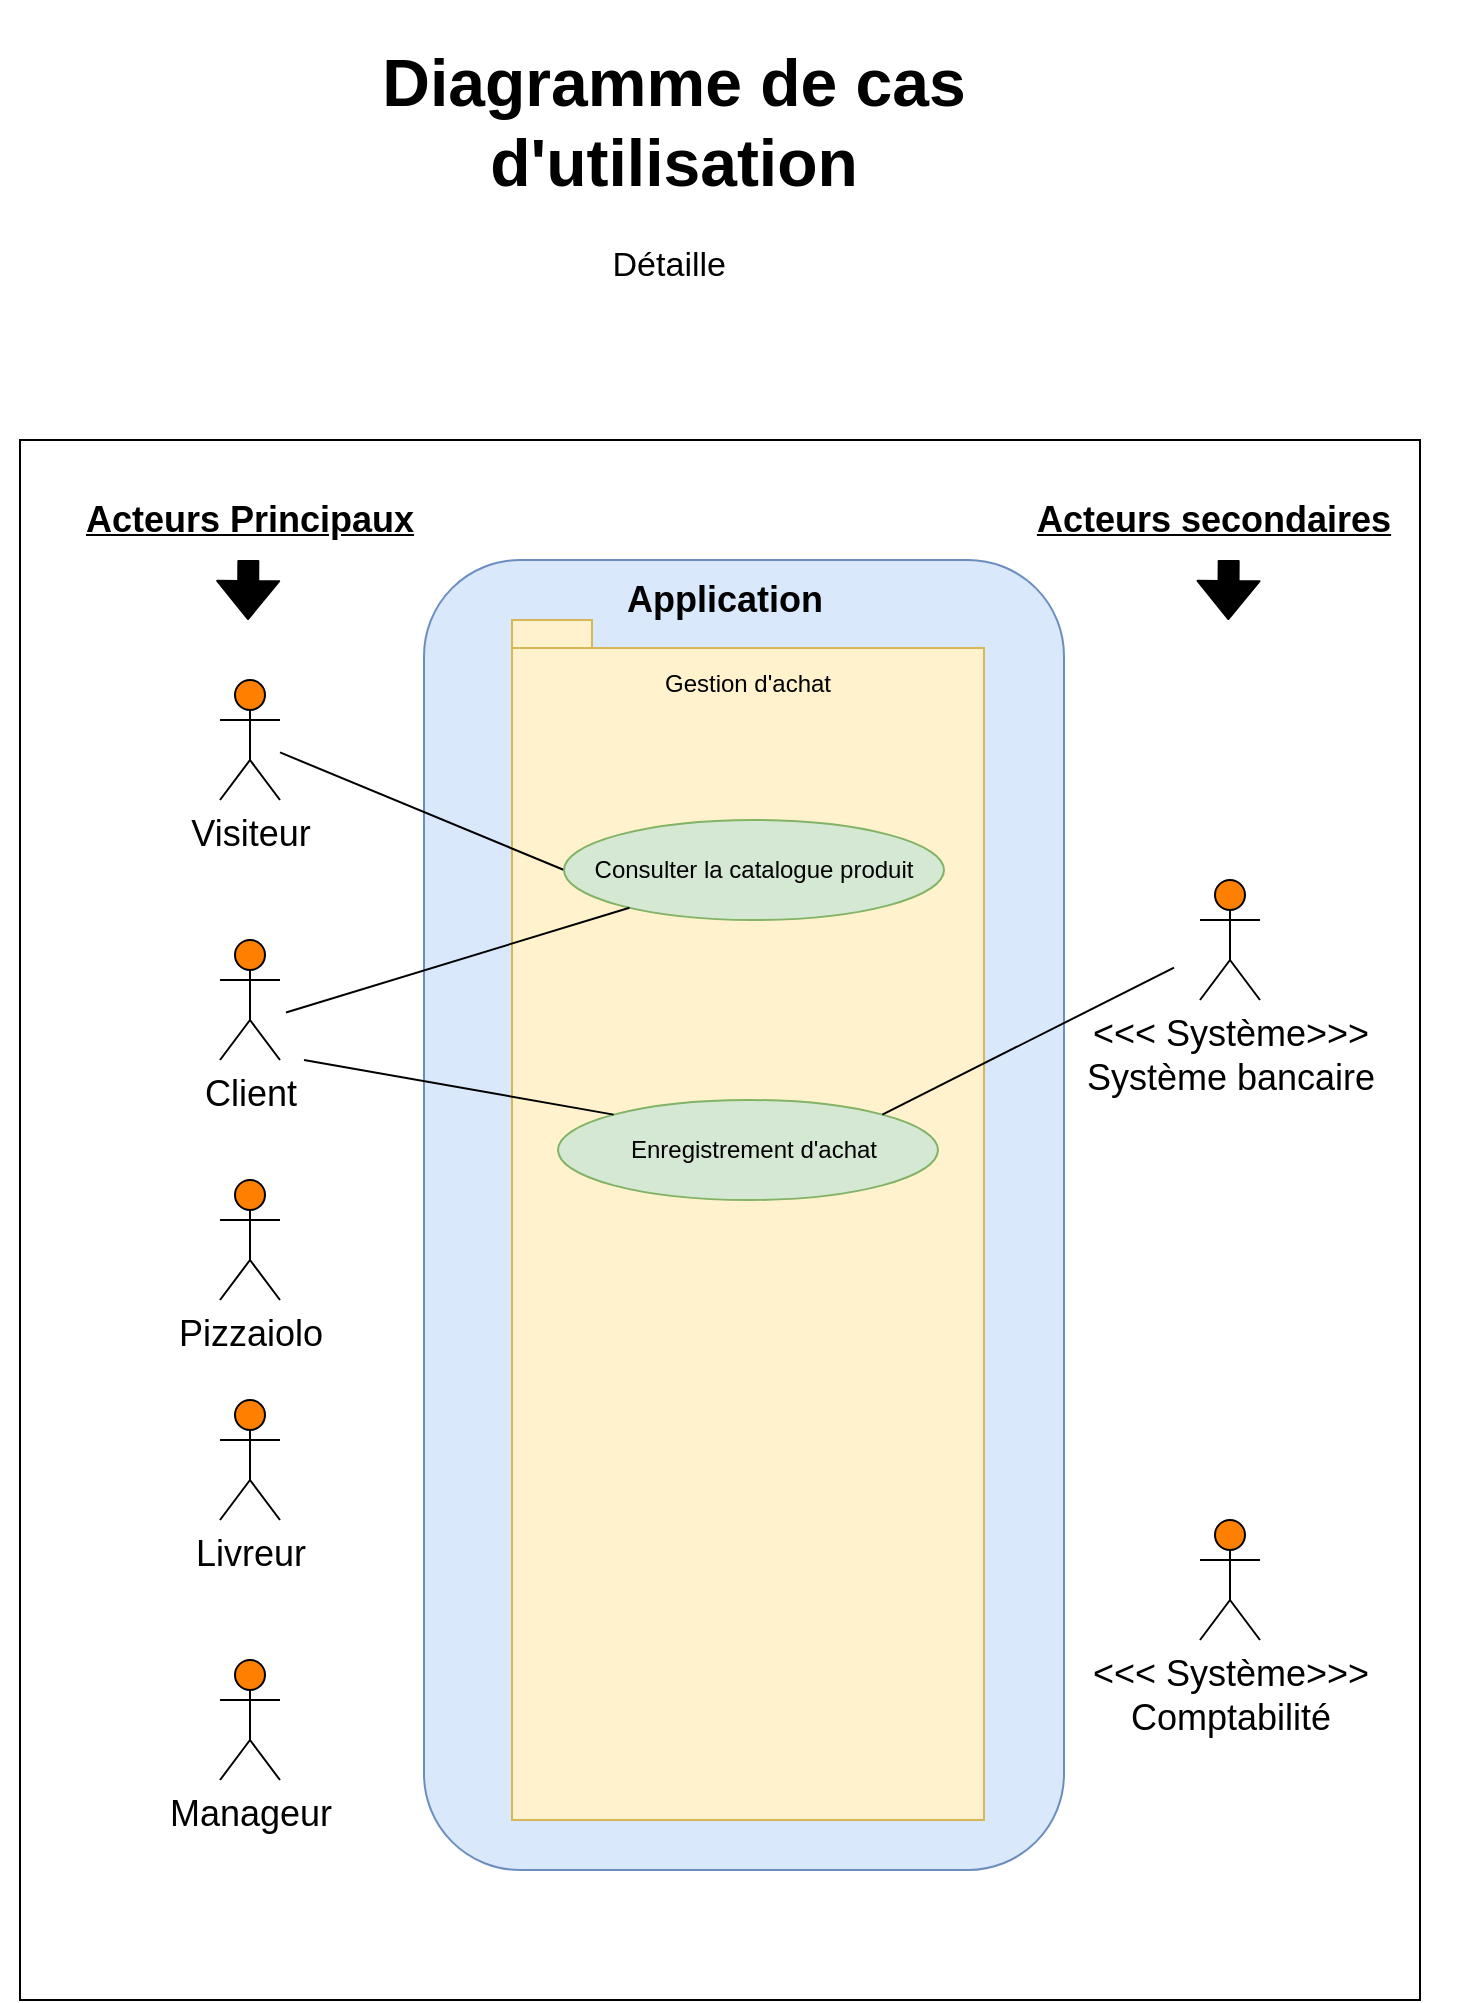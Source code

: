 <mxfile version="12.6.6" type="github" pages="2">
  <diagram id="Q4VnvSh6ajyP1y70Wybg" name="Page-1">
    <mxGraphModel dx="786" dy="513" grid="1" gridSize="10" guides="1" tooltips="1" connect="1" arrows="1" fold="1" page="1" pageScale="1" pageWidth="827" pageHeight="1169" math="0" shadow="0">
      <root>
        <mxCell id="0"/>
        <mxCell id="1" parent="0"/>
        <mxCell id="QWDj1nxfprRpqqSH3ZDR-1" value="" style="whiteSpace=wrap;html=1;" parent="1" vertex="1">
          <mxGeometry x="68" y="250" width="700" height="780" as="geometry"/>
        </mxCell>
        <mxCell id="QWDj1nxfprRpqqSH3ZDR-2" value="&lt;h1 style=&quot;font-size: 33px&quot;&gt;Diagramme de cas d&#39;utilisation&lt;/h1&gt;&lt;p style=&quot;font-size: 17px&quot;&gt;Détaille&amp;nbsp;&lt;/p&gt;" style="text;html=1;strokeColor=none;fillColor=none;spacing=5;spacingTop=-20;whiteSpace=wrap;overflow=hidden;rounded=0;align=center;" parent="1" vertex="1">
          <mxGeometry x="190" y="40" width="410" height="150" as="geometry"/>
        </mxCell>
        <mxCell id="QWDj1nxfprRpqqSH3ZDR-3" value="" style="rounded=1;whiteSpace=wrap;html=1;fillColor=#dae8fc;strokeColor=#6c8ebf;" parent="1" vertex="1">
          <mxGeometry x="270" y="310" width="320" height="655" as="geometry"/>
        </mxCell>
        <mxCell id="QWDj1nxfprRpqqSH3ZDR-4" value="Application&amp;nbsp;" style="text;html=1;strokeColor=none;fillColor=none;align=center;verticalAlign=middle;whiteSpace=wrap;rounded=0;fontSize=18;fontStyle=1;glass=0;gradientColor=none;" parent="1" vertex="1">
          <mxGeometry x="343" y="300" width="160" height="60" as="geometry"/>
        </mxCell>
        <mxCell id="QWDj1nxfprRpqqSH3ZDR-5" value="Visiteur" style="shape=umlActor;verticalLabelPosition=bottom;labelBackgroundColor=#ffffff;verticalAlign=top;html=1;outlineConnect=0;fontSize=18;fillColor=#FF8000;" parent="1" vertex="1">
          <mxGeometry x="168" y="370" width="30" height="60" as="geometry"/>
        </mxCell>
        <mxCell id="QWDj1nxfprRpqqSH3ZDR-6" value="Client" style="shape=umlActor;verticalLabelPosition=bottom;labelBackgroundColor=#ffffff;verticalAlign=top;html=1;outlineConnect=0;fontSize=18;fillColor=#FF8000;" parent="1" vertex="1">
          <mxGeometry x="168" y="500" width="30" height="60" as="geometry"/>
        </mxCell>
        <mxCell id="QWDj1nxfprRpqqSH3ZDR-7" value="Pizzaiolo" style="shape=umlActor;verticalLabelPosition=bottom;labelBackgroundColor=#ffffff;verticalAlign=top;html=1;outlineConnect=0;fontSize=18;fillColor=#FF8000;" parent="1" vertex="1">
          <mxGeometry x="168" y="620" width="30" height="60" as="geometry"/>
        </mxCell>
        <mxCell id="QWDj1nxfprRpqqSH3ZDR-8" value="Livreur" style="shape=umlActor;verticalLabelPosition=bottom;labelBackgroundColor=#ffffff;verticalAlign=top;html=1;outlineConnect=0;fontSize=18;fillColor=#FF8000;" parent="1" vertex="1">
          <mxGeometry x="168" y="730" width="30" height="60" as="geometry"/>
        </mxCell>
        <mxCell id="QWDj1nxfprRpqqSH3ZDR-9" value="Manageur" style="shape=umlActor;verticalLabelPosition=bottom;labelBackgroundColor=#ffffff;verticalAlign=top;html=1;outlineConnect=0;fontSize=18;fillColor=#FF8000;" parent="1" vertex="1">
          <mxGeometry x="168" y="860" width="30" height="60" as="geometry"/>
        </mxCell>
        <mxCell id="QWDj1nxfprRpqqSH3ZDR-30" value="&amp;lt;&amp;lt;&amp;lt; Système&amp;gt;&amp;gt;&amp;gt;&lt;br&gt;Système bancaire" style="shape=umlActor;verticalLabelPosition=bottom;labelBackgroundColor=#ffffff;verticalAlign=top;html=1;outlineConnect=0;fontSize=18;gradientColor=none;gradientDirection=north;fillColor=#FF8000;" parent="1" vertex="1">
          <mxGeometry x="658" y="470" width="30" height="60" as="geometry"/>
        </mxCell>
        <mxCell id="QWDj1nxfprRpqqSH3ZDR-31" value="&amp;lt;&amp;lt;&amp;lt; Système&amp;gt;&amp;gt;&amp;gt;&lt;br&gt;Comptabilité" style="shape=umlActor;verticalLabelPosition=bottom;labelBackgroundColor=#ffffff;verticalAlign=top;html=1;outlineConnect=0;fontSize=18;gradientColor=none;gradientDirection=north;fillColor=#FF8000;" parent="1" vertex="1">
          <mxGeometry x="658" y="790" width="30" height="60" as="geometry"/>
        </mxCell>
        <mxCell id="QWDj1nxfprRpqqSH3ZDR-36" value="Acteurs Principaux" style="text;html=1;strokeColor=none;fillColor=none;align=center;verticalAlign=middle;whiteSpace=wrap;rounded=0;glass=0;fontSize=18;fontStyle=5" parent="1" vertex="1">
          <mxGeometry x="58" y="280" width="250" height="20" as="geometry"/>
        </mxCell>
        <mxCell id="QWDj1nxfprRpqqSH3ZDR-37" value="Acteurs secondaires" style="text;html=1;strokeColor=none;fillColor=none;align=center;verticalAlign=middle;whiteSpace=wrap;rounded=0;glass=0;fontSize=18;fontStyle=5" parent="1" vertex="1">
          <mxGeometry x="540" y="280" width="250" height="20" as="geometry"/>
        </mxCell>
        <mxCell id="QWDj1nxfprRpqqSH3ZDR-38" value="" style="shape=flexArrow;endArrow=classic;html=1;strokeColor=#000000;fontSize=18;fillColor=#000000;" parent="1" edge="1">
          <mxGeometry width="50" height="50" relative="1" as="geometry">
            <mxPoint x="182.17" y="310" as="sourcePoint"/>
            <mxPoint x="182" y="340" as="targetPoint"/>
          </mxGeometry>
        </mxCell>
        <mxCell id="QWDj1nxfprRpqqSH3ZDR-40" value="" style="shape=flexArrow;endArrow=classic;html=1;strokeColor=#000000;fontSize=18;fillColor=#000000;" parent="1" edge="1">
          <mxGeometry width="50" height="50" relative="1" as="geometry">
            <mxPoint x="672.34" y="310" as="sourcePoint"/>
            <mxPoint x="672.17" y="340" as="targetPoint"/>
          </mxGeometry>
        </mxCell>
        <mxCell id="bGvTpOcmgWzEgEp-N8Zq-1" value="" style="shape=folder;fontStyle=1;spacingTop=10;tabWidth=40;tabHeight=14;tabPosition=left;html=1;fillColor=#fff2cc;strokeColor=#d6b656;" parent="1" vertex="1">
          <mxGeometry x="314" y="340" width="236" height="600" as="geometry"/>
        </mxCell>
        <mxCell id="gy7lW3POpjNdomU-dFTI-1" value="" style="endArrow=none;html=1;entryX=0;entryY=0.5;entryDx=0;entryDy=0;" parent="1" source="QWDj1nxfprRpqqSH3ZDR-5" target="vUm-j6URE58z15l5uwDP-5" edge="1">
          <mxGeometry width="50" height="50" relative="1" as="geometry">
            <mxPoint x="208" y="430" as="sourcePoint"/>
            <mxPoint x="108" y="1050" as="targetPoint"/>
          </mxGeometry>
        </mxCell>
        <mxCell id="vUm-j6URE58z15l5uwDP-2" value="Gestion d&#39;achat" style="text;html=1;strokeColor=none;fillColor=none;align=center;verticalAlign=middle;whiteSpace=wrap;rounded=0;" parent="1" vertex="1">
          <mxGeometry x="382" y="362" width="100" height="20" as="geometry"/>
        </mxCell>
        <mxCell id="vUm-j6URE58z15l5uwDP-5" value="" style="ellipse;whiteSpace=wrap;html=1;fillColor=#d5e8d4;strokeColor=#82b366;" parent="1" vertex="1">
          <mxGeometry x="340" y="440" width="190" height="50" as="geometry"/>
        </mxCell>
        <mxCell id="vUm-j6URE58z15l5uwDP-6" value="Consulter la catalogue produit" style="text;html=1;strokeColor=none;fillColor=none;align=center;verticalAlign=middle;whiteSpace=wrap;rounded=0;" parent="1" vertex="1">
          <mxGeometry x="330" y="455" width="210" height="20" as="geometry"/>
        </mxCell>
        <mxCell id="I_hh46oAvjUN_I0hhad0-1" value="" style="ellipse;whiteSpace=wrap;html=1;fillColor=#d5e8d4;strokeColor=#82b366;" vertex="1" parent="1">
          <mxGeometry x="337" y="580" width="190" height="50" as="geometry"/>
        </mxCell>
        <mxCell id="I_hh46oAvjUN_I0hhad0-2" value="Enregistrement d&#39;achat" style="text;html=1;strokeColor=none;fillColor=none;align=center;verticalAlign=middle;whiteSpace=wrap;rounded=0;" vertex="1" parent="1">
          <mxGeometry x="330" y="595" width="210" height="20" as="geometry"/>
        </mxCell>
        <mxCell id="I_hh46oAvjUN_I0hhad0-3" value="" style="endArrow=none;html=1;" edge="1" parent="1" target="vUm-j6URE58z15l5uwDP-5">
          <mxGeometry width="50" height="50" relative="1" as="geometry">
            <mxPoint x="201" y="536.21" as="sourcePoint"/>
            <mxPoint x="343" y="595" as="targetPoint"/>
          </mxGeometry>
        </mxCell>
        <mxCell id="I_hh46oAvjUN_I0hhad0-4" value="" style="endArrow=none;html=1;entryX=0;entryY=0.5;entryDx=0;entryDy=0;exitX=1;exitY=0;exitDx=0;exitDy=0;" edge="1" parent="1" source="I_hh46oAvjUN_I0hhad0-1">
          <mxGeometry width="50" height="50" relative="1" as="geometry">
            <mxPoint x="503" y="455.0" as="sourcePoint"/>
            <mxPoint x="645" y="513.79" as="targetPoint"/>
          </mxGeometry>
        </mxCell>
        <mxCell id="I_hh46oAvjUN_I0hhad0-5" value="" style="endArrow=none;html=1;entryX=0;entryY=0;entryDx=0;entryDy=0;" edge="1" parent="1" target="I_hh46oAvjUN_I0hhad0-1">
          <mxGeometry width="50" height="50" relative="1" as="geometry">
            <mxPoint x="210" y="560" as="sourcePoint"/>
            <mxPoint x="382.755" y="493.886" as="targetPoint"/>
          </mxGeometry>
        </mxCell>
      </root>
    </mxGraphModel>
  </diagram>
  <diagram name="Copy of Page-1" id="2xjQvNwTvrhr-YecKvF7">
    <mxGraphModel dx="786" dy="513" grid="1" gridSize="10" guides="1" tooltips="1" connect="1" arrows="1" fold="1" page="1" pageScale="1" pageWidth="827" pageHeight="1169" math="0" shadow="0">
      <root>
        <mxCell id="-Z5jI8GCRbAPNZXGYlXl-0"/>
        <mxCell id="-Z5jI8GCRbAPNZXGYlXl-1" parent="-Z5jI8GCRbAPNZXGYlXl-0"/>
        <mxCell id="-Z5jI8GCRbAPNZXGYlXl-2" value="" style="whiteSpace=wrap;html=1;" parent="-Z5jI8GCRbAPNZXGYlXl-1" vertex="1">
          <mxGeometry x="68" y="250" width="700" height="780" as="geometry"/>
        </mxCell>
        <mxCell id="-Z5jI8GCRbAPNZXGYlXl-3" value="&lt;h1 style=&quot;font-size: 33px&quot;&gt;Diagramme de cas d&#39;utilisation&lt;/h1&gt;&lt;p style=&quot;font-size: 17px&quot;&gt;Détaille&amp;nbsp;&lt;/p&gt;" style="text;html=1;strokeColor=none;fillColor=none;spacing=5;spacingTop=-20;whiteSpace=wrap;overflow=hidden;rounded=0;align=center;" parent="-Z5jI8GCRbAPNZXGYlXl-1" vertex="1">
          <mxGeometry x="190" y="40" width="410" height="150" as="geometry"/>
        </mxCell>
        <mxCell id="-Z5jI8GCRbAPNZXGYlXl-4" value="" style="rounded=1;whiteSpace=wrap;html=1;fillColor=#dae8fc;strokeColor=#6c8ebf;" parent="-Z5jI8GCRbAPNZXGYlXl-1" vertex="1">
          <mxGeometry x="270" y="310" width="320" height="655" as="geometry"/>
        </mxCell>
        <mxCell id="-Z5jI8GCRbAPNZXGYlXl-5" value="Application&amp;nbsp;" style="text;html=1;strokeColor=none;fillColor=none;align=center;verticalAlign=middle;whiteSpace=wrap;rounded=0;fontSize=18;fontStyle=1;glass=0;gradientColor=none;" parent="-Z5jI8GCRbAPNZXGYlXl-1" vertex="1">
          <mxGeometry x="343" y="300" width="160" height="60" as="geometry"/>
        </mxCell>
        <mxCell id="-Z5jI8GCRbAPNZXGYlXl-6" value="Visiteur" style="shape=umlActor;verticalLabelPosition=bottom;labelBackgroundColor=#ffffff;verticalAlign=top;html=1;outlineConnect=0;fontSize=18;fillColor=#FF8000;" parent="-Z5jI8GCRbAPNZXGYlXl-1" vertex="1">
          <mxGeometry x="168" y="370" width="30" height="60" as="geometry"/>
        </mxCell>
        <mxCell id="-Z5jI8GCRbAPNZXGYlXl-7" value="Client" style="shape=umlActor;verticalLabelPosition=bottom;labelBackgroundColor=#ffffff;verticalAlign=top;html=1;outlineConnect=0;fontSize=18;fillColor=#FF8000;" parent="-Z5jI8GCRbAPNZXGYlXl-1" vertex="1">
          <mxGeometry x="168" y="500" width="30" height="60" as="geometry"/>
        </mxCell>
        <mxCell id="-Z5jI8GCRbAPNZXGYlXl-8" value="Pizzaiolo" style="shape=umlActor;verticalLabelPosition=bottom;labelBackgroundColor=#ffffff;verticalAlign=top;html=1;outlineConnect=0;fontSize=18;fillColor=#FF8000;" parent="-Z5jI8GCRbAPNZXGYlXl-1" vertex="1">
          <mxGeometry x="168" y="620" width="30" height="60" as="geometry"/>
        </mxCell>
        <mxCell id="-Z5jI8GCRbAPNZXGYlXl-9" value="Livreur" style="shape=umlActor;verticalLabelPosition=bottom;labelBackgroundColor=#ffffff;verticalAlign=top;html=1;outlineConnect=0;fontSize=18;fillColor=#FF8000;" parent="-Z5jI8GCRbAPNZXGYlXl-1" vertex="1">
          <mxGeometry x="168" y="730" width="30" height="60" as="geometry"/>
        </mxCell>
        <mxCell id="-Z5jI8GCRbAPNZXGYlXl-10" value="Manageur" style="shape=umlActor;verticalLabelPosition=bottom;labelBackgroundColor=#ffffff;verticalAlign=top;html=1;outlineConnect=0;fontSize=18;fillColor=#FF8000;" parent="-Z5jI8GCRbAPNZXGYlXl-1" vertex="1">
          <mxGeometry x="168" y="860" width="30" height="60" as="geometry"/>
        </mxCell>
        <mxCell id="-Z5jI8GCRbAPNZXGYlXl-11" value="&amp;lt;&amp;lt;&amp;lt; Système&amp;gt;&amp;gt;&amp;gt;&lt;br&gt;Système bancaire" style="shape=umlActor;verticalLabelPosition=bottom;labelBackgroundColor=#ffffff;verticalAlign=top;html=1;outlineConnect=0;fontSize=18;gradientColor=none;gradientDirection=north;fillColor=#FF8000;" parent="-Z5jI8GCRbAPNZXGYlXl-1" vertex="1">
          <mxGeometry x="658" y="470" width="30" height="60" as="geometry"/>
        </mxCell>
        <mxCell id="-Z5jI8GCRbAPNZXGYlXl-12" value="&amp;lt;&amp;lt;&amp;lt; Système&amp;gt;&amp;gt;&amp;gt;&lt;br&gt;Comptabilité" style="shape=umlActor;verticalLabelPosition=bottom;labelBackgroundColor=#ffffff;verticalAlign=top;html=1;outlineConnect=0;fontSize=18;gradientColor=none;gradientDirection=north;fillColor=#FF8000;" parent="-Z5jI8GCRbAPNZXGYlXl-1" vertex="1">
          <mxGeometry x="658" y="790" width="30" height="60" as="geometry"/>
        </mxCell>
        <mxCell id="-Z5jI8GCRbAPNZXGYlXl-13" value="Acteurs Principaux" style="text;html=1;strokeColor=none;fillColor=none;align=center;verticalAlign=middle;whiteSpace=wrap;rounded=0;glass=0;fontSize=18;fontStyle=5" parent="-Z5jI8GCRbAPNZXGYlXl-1" vertex="1">
          <mxGeometry x="58" y="280" width="250" height="20" as="geometry"/>
        </mxCell>
        <mxCell id="-Z5jI8GCRbAPNZXGYlXl-14" value="Acteurs secondaires" style="text;html=1;strokeColor=none;fillColor=none;align=center;verticalAlign=middle;whiteSpace=wrap;rounded=0;glass=0;fontSize=18;fontStyle=5" parent="-Z5jI8GCRbAPNZXGYlXl-1" vertex="1">
          <mxGeometry x="540" y="280" width="250" height="20" as="geometry"/>
        </mxCell>
        <mxCell id="-Z5jI8GCRbAPNZXGYlXl-15" value="" style="shape=flexArrow;endArrow=classic;html=1;strokeColor=#000000;fontSize=18;fillColor=#000000;" parent="-Z5jI8GCRbAPNZXGYlXl-1" edge="1">
          <mxGeometry width="50" height="50" relative="1" as="geometry">
            <mxPoint x="182.17" y="310" as="sourcePoint"/>
            <mxPoint x="182" y="340" as="targetPoint"/>
          </mxGeometry>
        </mxCell>
        <mxCell id="-Z5jI8GCRbAPNZXGYlXl-16" value="" style="shape=flexArrow;endArrow=classic;html=1;strokeColor=#000000;fontSize=18;fillColor=#000000;" parent="-Z5jI8GCRbAPNZXGYlXl-1" edge="1">
          <mxGeometry width="50" height="50" relative="1" as="geometry">
            <mxPoint x="672.34" y="310" as="sourcePoint"/>
            <mxPoint x="672.17" y="340" as="targetPoint"/>
          </mxGeometry>
        </mxCell>
        <mxCell id="-Z5jI8GCRbAPNZXGYlXl-17" value="Gestion d&#39;achat" style="shape=folder;fontStyle=1;spacingTop=10;tabWidth=40;tabHeight=14;tabPosition=left;html=1;fillColor=#fff2cc;strokeColor=#d6b656;" parent="-Z5jI8GCRbAPNZXGYlXl-1" vertex="1">
          <mxGeometry x="342.16" y="380" width="150" height="80" as="geometry"/>
        </mxCell>
        <mxCell id="-Z5jI8GCRbAPNZXGYlXl-18" value="Gestion du production" style="shape=folder;fontStyle=1;spacingTop=10;tabWidth=40;tabHeight=14;tabPosition=left;html=1;fillColor=#fff2cc;strokeColor=#d6b656;" parent="-Z5jI8GCRbAPNZXGYlXl-1" vertex="1">
          <mxGeometry x="345" y="500" width="150" height="80" as="geometry"/>
        </mxCell>
        <mxCell id="-Z5jI8GCRbAPNZXGYlXl-19" value="Gestion de la livraison" style="shape=folder;fontStyle=1;spacingTop=10;tabWidth=40;tabHeight=14;tabPosition=left;html=1;fillColor=#fff2cc;strokeColor=#d6b656;" parent="-Z5jI8GCRbAPNZXGYlXl-1" vertex="1">
          <mxGeometry x="345.35" y="620" width="150" height="80" as="geometry"/>
        </mxCell>
        <mxCell id="-Z5jI8GCRbAPNZXGYlXl-20" value="Gestion du stock" style="shape=folder;fontStyle=1;spacingTop=10;tabWidth=40;tabHeight=14;tabPosition=left;html=1;fillColor=#fff2cc;strokeColor=#d6b656;" parent="-Z5jI8GCRbAPNZXGYlXl-1" vertex="1">
          <mxGeometry x="345.35" y="740" width="150" height="80" as="geometry"/>
        </mxCell>
        <mxCell id="-Z5jI8GCRbAPNZXGYlXl-21" value="" style="endArrow=none;html=1;entryX=0;entryY=0;entryDx=0;entryDy=30.5;entryPerimeter=0;" parent="-Z5jI8GCRbAPNZXGYlXl-1" source="-Z5jI8GCRbAPNZXGYlXl-6" target="-Z5jI8GCRbAPNZXGYlXl-17" edge="1">
          <mxGeometry width="50" height="50" relative="1" as="geometry">
            <mxPoint x="208" y="430" as="sourcePoint"/>
            <mxPoint x="108" y="1050" as="targetPoint"/>
          </mxGeometry>
        </mxCell>
        <mxCell id="-Z5jI8GCRbAPNZXGYlXl-22" value="" style="endArrow=none;html=1;entryX=0;entryY=0;entryDx=0;entryDy=47;entryPerimeter=0;" parent="-Z5jI8GCRbAPNZXGYlXl-1" target="-Z5jI8GCRbAPNZXGYlXl-17" edge="1">
          <mxGeometry width="50" height="50" relative="1" as="geometry">
            <mxPoint x="201" y="530" as="sourcePoint"/>
            <mxPoint x="345.0" y="573.5" as="targetPoint"/>
          </mxGeometry>
        </mxCell>
        <mxCell id="-Z5jI8GCRbAPNZXGYlXl-23" value="" style="endArrow=none;html=1;entryX=0;entryY=0;entryDx=0;entryDy=30.5;entryPerimeter=0;" parent="-Z5jI8GCRbAPNZXGYlXl-1" target="-Z5jI8GCRbAPNZXGYlXl-18" edge="1">
          <mxGeometry width="50" height="50" relative="1" as="geometry">
            <mxPoint x="208" y="650" as="sourcePoint"/>
            <mxPoint x="345.0" y="604.28" as="targetPoint"/>
          </mxGeometry>
        </mxCell>
        <mxCell id="-Z5jI8GCRbAPNZXGYlXl-24" value="" style="endArrow=none;html=1;entryX=0;entryY=0;entryDx=0;entryDy=63.5;entryPerimeter=0;" parent="-Z5jI8GCRbAPNZXGYlXl-1" target="-Z5jI8GCRbAPNZXGYlXl-18" edge="1">
          <mxGeometry width="50" height="50" relative="1" as="geometry">
            <mxPoint x="208" y="870" as="sourcePoint"/>
            <mxPoint x="355" y="710.0" as="targetPoint"/>
          </mxGeometry>
        </mxCell>
        <mxCell id="-Z5jI8GCRbAPNZXGYlXl-25" value="" style="endArrow=none;html=1;entryX=0;entryY=0;entryDx=0;entryDy=80;entryPerimeter=0;" parent="-Z5jI8GCRbAPNZXGYlXl-1" target="-Z5jI8GCRbAPNZXGYlXl-17" edge="1">
          <mxGeometry width="50" height="50" relative="1" as="geometry">
            <mxPoint x="198" y="870" as="sourcePoint"/>
            <mxPoint x="327" y="470" as="targetPoint"/>
          </mxGeometry>
        </mxCell>
        <mxCell id="-Z5jI8GCRbAPNZXGYlXl-26" value="" style="endArrow=none;html=1;exitX=0;exitY=0;exitDx=150;exitDy=47;exitPerimeter=0;" parent="-Z5jI8GCRbAPNZXGYlXl-1" source="-Z5jI8GCRbAPNZXGYlXl-17" edge="1">
          <mxGeometry width="50" height="50" relative="1" as="geometry">
            <mxPoint x="518" y="372.374" as="sourcePoint"/>
            <mxPoint x="648" y="494" as="targetPoint"/>
          </mxGeometry>
        </mxCell>
        <mxCell id="-Z5jI8GCRbAPNZXGYlXl-27" value="" style="endArrow=none;html=1;exitX=0;exitY=0;exitDx=150;exitDy=63.5;exitPerimeter=0;" parent="-Z5jI8GCRbAPNZXGYlXl-1" source="-Z5jI8GCRbAPNZXGYlXl-17" edge="1">
          <mxGeometry width="50" height="50" relative="1" as="geometry">
            <mxPoint x="495.0" y="587" as="sourcePoint"/>
            <mxPoint x="658" y="790" as="targetPoint"/>
          </mxGeometry>
        </mxCell>
        <mxCell id="-Z5jI8GCRbAPNZXGYlXl-28" value="" style="endArrow=none;html=1;entryX=0;entryY=0;entryDx=0;entryDy=47;entryPerimeter=0;" parent="-Z5jI8GCRbAPNZXGYlXl-1" target="-Z5jI8GCRbAPNZXGYlXl-19" edge="1">
          <mxGeometry width="50" height="50" relative="1" as="geometry">
            <mxPoint x="198" y="780.004" as="sourcePoint"/>
            <mxPoint x="342.16" y="807.63" as="targetPoint"/>
          </mxGeometry>
        </mxCell>
        <mxCell id="-Z5jI8GCRbAPNZXGYlXl-29" value="" style="endArrow=none;html=1;entryX=0;entryY=0;entryDx=0;entryDy=30.5;entryPerimeter=0;" parent="-Z5jI8GCRbAPNZXGYlXl-1" target="-Z5jI8GCRbAPNZXGYlXl-19" edge="1">
          <mxGeometry width="50" height="50" relative="1" as="geometry">
            <mxPoint x="198" y="540" as="sourcePoint"/>
            <mxPoint x="355" y="523.5" as="targetPoint"/>
          </mxGeometry>
        </mxCell>
        <mxCell id="-Z5jI8GCRbAPNZXGYlXl-30" value="" style="endArrow=none;html=1;entryX=0;entryY=0;entryDx=0;entryDy=30.5;entryPerimeter=0;" parent="-Z5jI8GCRbAPNZXGYlXl-1" target="-Z5jI8GCRbAPNZXGYlXl-20" edge="1">
          <mxGeometry width="50" height="50" relative="1" as="geometry">
            <mxPoint x="208" y="670" as="sourcePoint"/>
            <mxPoint x="345" y="840.5" as="targetPoint"/>
          </mxGeometry>
        </mxCell>
        <mxCell id="-Z5jI8GCRbAPNZXGYlXl-31" value="" style="endArrow=none;html=1;entryX=0;entryY=0;entryDx=0;entryDy=47;entryPerimeter=0;" parent="-Z5jI8GCRbAPNZXGYlXl-1" target="-Z5jI8GCRbAPNZXGYlXl-20" edge="1">
          <mxGeometry width="50" height="50" relative="1" as="geometry">
            <mxPoint x="208" y="910" as="sourcePoint"/>
            <mxPoint x="355" y="850.5" as="targetPoint"/>
          </mxGeometry>
        </mxCell>
        <mxCell id="-Z5jI8GCRbAPNZXGYlXl-32" value="" style="endArrow=none;html=1;entryX=0;entryY=0;entryDx=0;entryDy=63.5;entryPerimeter=0;" parent="-Z5jI8GCRbAPNZXGYlXl-1" target="-Z5jI8GCRbAPNZXGYlXl-19" edge="1">
          <mxGeometry width="50" height="50" relative="1" as="geometry">
            <mxPoint x="198" y="900" as="sourcePoint"/>
            <mxPoint x="340" y="860" as="targetPoint"/>
          </mxGeometry>
        </mxCell>
        <mxCell id="-Z5jI8GCRbAPNZXGYlXl-33" value="Gestion administrative" style="shape=folder;fontStyle=1;spacingTop=10;tabWidth=40;tabHeight=14;tabPosition=left;html=1;fillColor=#fff2cc;strokeColor=#d6b656;" parent="-Z5jI8GCRbAPNZXGYlXl-1" vertex="1">
          <mxGeometry x="343" y="860" width="150" height="80" as="geometry"/>
        </mxCell>
        <mxCell id="-Z5jI8GCRbAPNZXGYlXl-34" value="" style="endArrow=none;html=1;entryX=0;entryY=0;entryDx=0;entryDy=47;entryPerimeter=0;" parent="-Z5jI8GCRbAPNZXGYlXl-1" target="-Z5jI8GCRbAPNZXGYlXl-33" edge="1">
          <mxGeometry width="50" height="50" relative="1" as="geometry">
            <mxPoint x="208" y="920" as="sourcePoint"/>
            <mxPoint x="343" y="920" as="targetPoint"/>
          </mxGeometry>
        </mxCell>
        <mxCell id="-Z5jI8GCRbAPNZXGYlXl-35" value="" style="endArrow=none;html=1;exitX=0;exitY=0;exitDx=150;exitDy=30.5;exitPerimeter=0;" parent="-Z5jI8GCRbAPNZXGYlXl-1" source="-Z5jI8GCRbAPNZXGYlXl-33" target="-Z5jI8GCRbAPNZXGYlXl-12" edge="1">
          <mxGeometry width="50" height="50" relative="1" as="geometry">
            <mxPoint x="502.16" y="453.5" as="sourcePoint"/>
            <mxPoint x="675" y="550" as="targetPoint"/>
          </mxGeometry>
        </mxCell>
      </root>
    </mxGraphModel>
  </diagram>
</mxfile>
